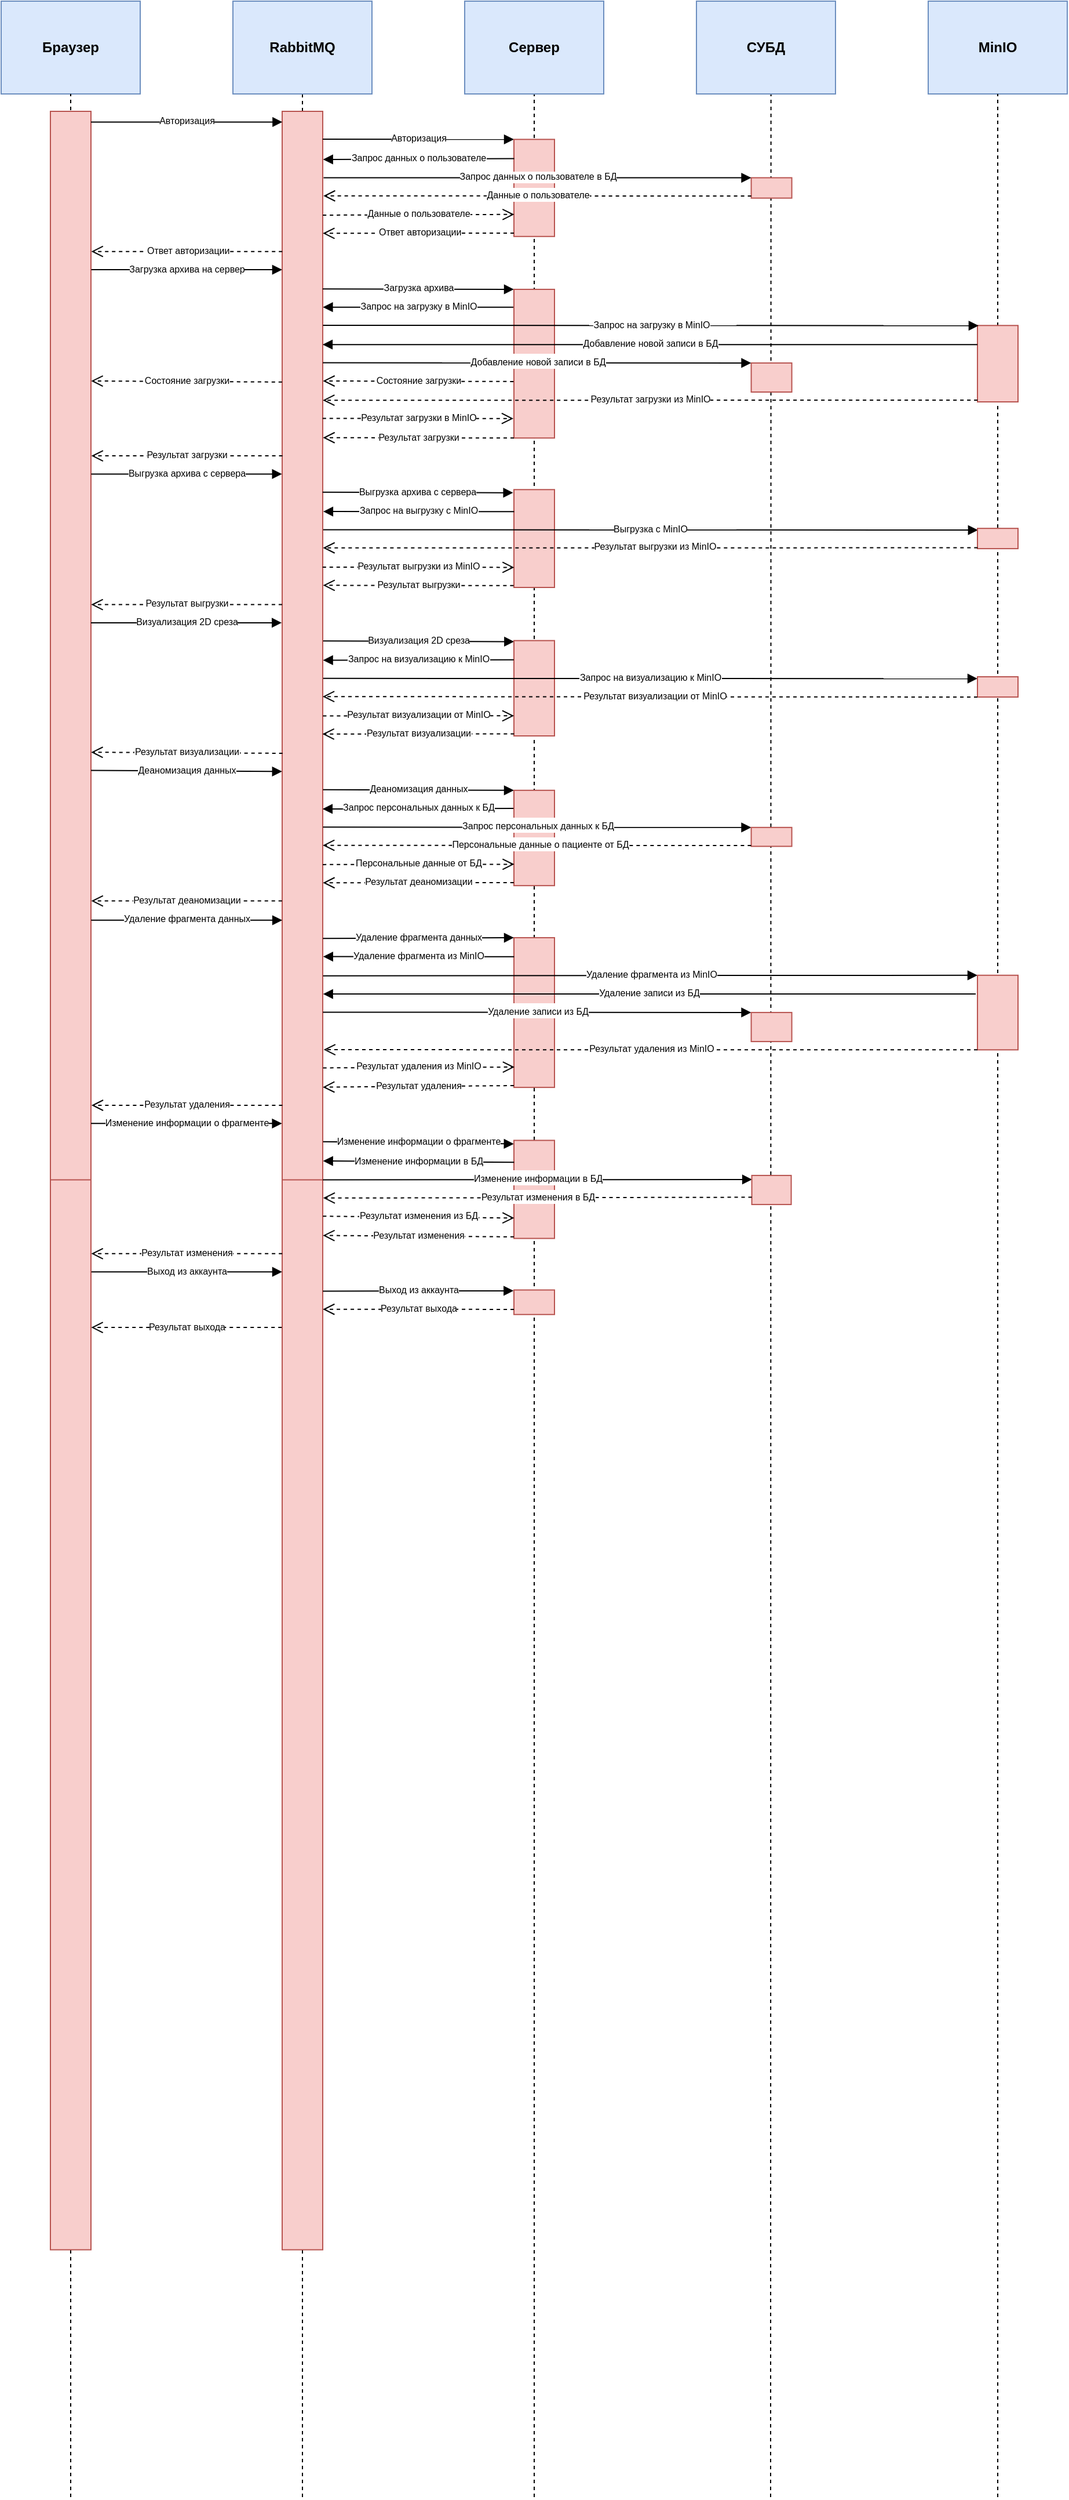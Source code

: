 <mxfile version="24.7.8">
  <diagram name="Page-1" id="-7-vLeRaQvUi-DyRjATi">
    <mxGraphModel dx="2049" dy="1191" grid="1" gridSize="4" guides="1" tooltips="1" connect="1" arrows="1" fold="1" page="1" pageScale="1" pageWidth="850" pageHeight="1100" math="0" shadow="0">
      <root>
        <mxCell id="0" />
        <mxCell id="1" parent="0" />
        <mxCell id="jtM0x4LrWnEkOrYZ_eJX-8" value="" style="endArrow=none;dashed=1;html=1;rounded=0;entryX=0.536;entryY=1.002;entryDx=0;entryDy=0;entryPerimeter=0;" edge="1" parent="1" target="QcKT72nkIw5ETrxxPbvO-3">
          <mxGeometry width="50" height="50" relative="1" as="geometry">
            <mxPoint x="704" y="2192" as="sourcePoint" />
            <mxPoint x="704" y="124" as="targetPoint" />
          </mxGeometry>
        </mxCell>
        <mxCell id="DCnHzgPeeYYXoKH0LnII-5" value="" style="endArrow=none;dashed=1;html=1;rounded=0;entryX=0.5;entryY=1;entryDx=0;entryDy=0;" parent="1" source="DCnHzgPeeYYXoKH0LnII-15" target="QcKT72nkIw5ETrxxPbvO-2" edge="1">
          <mxGeometry width="50" height="50" relative="1" as="geometry">
            <mxPoint x="300" y="1080" as="sourcePoint" />
            <mxPoint x="300.1" y="130" as="targetPoint" />
          </mxGeometry>
        </mxCell>
        <mxCell id="DCnHzgPeeYYXoKH0LnII-6" value="" style="endArrow=none;dashed=1;html=1;rounded=0;entryX=0.5;entryY=1;entryDx=0;entryDy=0;" parent="1" target="DCnHzgPeeYYXoKH0LnII-3" edge="1">
          <mxGeometry width="50" height="50" relative="1" as="geometry">
            <mxPoint x="500" y="2192" as="sourcePoint" />
            <mxPoint x="499.71" y="130" as="targetPoint" />
          </mxGeometry>
        </mxCell>
        <mxCell id="QcKT72nkIw5ETrxxPbvO-1" value="&lt;b&gt;Браузер&lt;/b&gt;" style="html=1;whiteSpace=wrap;fillColor=#dae8fc;strokeColor=#6c8ebf;" parent="1" vertex="1">
          <mxGeometry x="40" y="40" width="120" height="80" as="geometry" />
        </mxCell>
        <mxCell id="QcKT72nkIw5ETrxxPbvO-2" value="&lt;b&gt;RabbitMQ&lt;/b&gt;" style="html=1;whiteSpace=wrap;fillColor=#dae8fc;strokeColor=#6c8ebf;" parent="1" vertex="1">
          <mxGeometry x="240" y="40" width="120" height="80" as="geometry" />
        </mxCell>
        <mxCell id="QcKT72nkIw5ETrxxPbvO-3" value="&lt;b&gt;СУБД&lt;/b&gt;" style="html=1;whiteSpace=wrap;fillColor=#dae8fc;strokeColor=#6c8ebf;" parent="1" vertex="1">
          <mxGeometry x="640" y="40" width="120" height="80" as="geometry" />
        </mxCell>
        <mxCell id="DCnHzgPeeYYXoKH0LnII-3" value="&lt;b&gt;Сервер&lt;/b&gt;" style="html=1;whiteSpace=wrap;fillColor=#dae8fc;strokeColor=#6c8ebf;" parent="1" vertex="1">
          <mxGeometry x="440" y="40" width="120" height="80" as="geometry" />
        </mxCell>
        <mxCell id="DCnHzgPeeYYXoKH0LnII-13" value="" style="endArrow=none;dashed=1;html=1;rounded=0;entryX=0.5;entryY=1;entryDx=0;entryDy=0;" parent="1" target="QcKT72nkIw5ETrxxPbvO-1" edge="1">
          <mxGeometry width="50" height="50" relative="1" as="geometry">
            <mxPoint x="100" y="2192" as="sourcePoint" />
            <mxPoint x="100" y="590" as="targetPoint" />
          </mxGeometry>
        </mxCell>
        <mxCell id="DCnHzgPeeYYXoKH0LnII-8" value="" style="rounded=0;whiteSpace=wrap;html=1;rotation=90;labelBackgroundColor=none;glass=0;fillColor=#f8cecc;strokeColor=#b85450;" parent="1" vertex="1">
          <mxGeometry x="-361.25" y="578.75" width="922.5" height="35" as="geometry" />
        </mxCell>
        <mxCell id="DCnHzgPeeYYXoKH0LnII-16" value="" style="endArrow=none;dashed=1;html=1;rounded=0;" parent="1" target="DCnHzgPeeYYXoKH0LnII-15" edge="1">
          <mxGeometry width="50" height="50" relative="1" as="geometry">
            <mxPoint x="300" y="2192" as="sourcePoint" />
            <mxPoint x="300" y="120" as="targetPoint" />
          </mxGeometry>
        </mxCell>
        <mxCell id="DCnHzgPeeYYXoKH0LnII-15" value="" style="rounded=0;whiteSpace=wrap;html=1;rotation=90;labelBackgroundColor=none;glass=0;fillColor=#f8cecc;strokeColor=#b85450;" parent="1" vertex="1">
          <mxGeometry x="-161.25" y="578.75" width="922.5" height="35" as="geometry" />
        </mxCell>
        <mxCell id="DCnHzgPeeYYXoKH0LnII-17" value="&lt;font style=&quot;font-size: 8px;&quot;&gt;Авторизация&lt;/font&gt;" style="html=1;verticalAlign=bottom;endArrow=block;curved=0;rounded=0;exitX=0.01;exitY=0;exitDx=0;exitDy=0;exitPerimeter=0;jumpSize=6;movable=1;resizable=1;rotatable=1;deletable=1;editable=1;locked=0;connectable=1;shadow=0;strokeWidth=1;entryX=0.01;entryY=0.994;entryDx=0;entryDy=0;entryPerimeter=0;targetPerimeterSpacing=0;spacingTop=0;spacing=-5;sourcePerimeterSpacing=0;endSize=6;startSize=6;" parent="1" source="DCnHzgPeeYYXoKH0LnII-8" target="DCnHzgPeeYYXoKH0LnII-15" edge="1">
          <mxGeometry x="0.0" width="80" relative="1" as="geometry">
            <mxPoint x="269.825" y="151.288" as="sourcePoint" />
            <mxPoint x="283" y="150" as="targetPoint" />
            <mxPoint as="offset" />
          </mxGeometry>
        </mxCell>
        <mxCell id="DCnHzgPeeYYXoKH0LnII-18" value="Авторизация" style="html=1;verticalAlign=bottom;endArrow=block;curved=0;rounded=0;exitX=0.026;exitY=0.003;exitDx=0;exitDy=0;exitPerimeter=0;jumpSize=6;movable=1;resizable=1;rotatable=1;deletable=1;editable=1;locked=0;connectable=1;shadow=0;strokeWidth=1;entryX=0;entryY=1;entryDx=0;entryDy=0;targetPerimeterSpacing=0;spacingTop=0;spacing=-5;sourcePerimeterSpacing=0;endSize=6;startSize=6;fontSize=8;" parent="1" source="DCnHzgPeeYYXoKH0LnII-15" target="DCnHzgPeeYYXoKH0LnII-19" edge="1">
          <mxGeometry x="0.0" width="80" relative="1" as="geometry">
            <mxPoint x="320" y="162" as="sourcePoint" />
            <mxPoint x="486" y="160" as="targetPoint" />
            <mxPoint as="offset" />
          </mxGeometry>
        </mxCell>
        <mxCell id="DCnHzgPeeYYXoKH0LnII-19" value="" style="rounded=0;whiteSpace=wrap;html=1;rotation=90;labelBackgroundColor=none;glass=0;fillColor=#f8cecc;strokeColor=#b85450;" parent="1" vertex="1">
          <mxGeometry x="458.15" y="183.53" width="83.7" height="35" as="geometry" />
        </mxCell>
        <mxCell id="DCnHzgPeeYYXoKH0LnII-21" value="Запрос данных о пользователе" style="html=1;verticalAlign=bottom;endArrow=block;curved=0;rounded=0;jumpSize=6;movable=1;resizable=1;rotatable=1;deletable=1;editable=1;locked=0;connectable=1;shadow=0;strokeWidth=1;entryX=0.045;entryY=-0.009;entryDx=0;entryDy=0;targetPerimeterSpacing=0;spacingTop=0;spacing=-5;sourcePerimeterSpacing=0;endSize=6;startSize=6;entryPerimeter=0;fontSize=8;exitX=0.198;exitY=0.992;exitDx=0;exitDy=0;exitPerimeter=0;" parent="1" source="DCnHzgPeeYYXoKH0LnII-19" target="DCnHzgPeeYYXoKH0LnII-15" edge="1">
          <mxGeometry x="0.0" width="80" relative="1" as="geometry">
            <mxPoint x="477" y="177" as="sourcePoint" />
            <mxPoint x="320" y="183.26" as="targetPoint" />
            <mxPoint as="offset" />
          </mxGeometry>
        </mxCell>
        <mxCell id="DCnHzgPeeYYXoKH0LnII-22" value="" style="rounded=0;whiteSpace=wrap;html=1;rotation=90;labelBackgroundColor=none;glass=0;fillColor=#f8cecc;strokeColor=#b85450;" parent="1" vertex="1">
          <mxGeometry x="696" y="183.53" width="17.55" height="35" as="geometry" />
        </mxCell>
        <mxCell id="DCnHzgPeeYYXoKH0LnII-23" value="Запрос данных о пользователе в БД" style="html=1;verticalAlign=bottom;endArrow=block;curved=0;rounded=0;exitX=0.062;exitY=-0.021;exitDx=0;exitDy=0;exitPerimeter=0;jumpSize=6;movable=1;resizable=1;rotatable=1;deletable=1;editable=1;locked=0;connectable=1;shadow=0;strokeWidth=1;targetPerimeterSpacing=0;spacingTop=0;spacing=-5;sourcePerimeterSpacing=0;endSize=6;startSize=6;entryX=0;entryY=1;entryDx=0;entryDy=0;fontSize=8;" parent="1" source="DCnHzgPeeYYXoKH0LnII-15" target="DCnHzgPeeYYXoKH0LnII-22" edge="1">
          <mxGeometry x="0.0" width="80" relative="1" as="geometry">
            <mxPoint x="317.4" y="203.418" as="sourcePoint" />
            <mxPoint x="682.61" y="204.53" as="targetPoint" />
            <mxPoint as="offset" />
          </mxGeometry>
        </mxCell>
        <mxCell id="DCnHzgPeeYYXoKH0LnII-25" value="&lt;font style=&quot;font-size: 8px;&quot;&gt;Данные о пользователе&lt;/font&gt;" style="html=1;verticalAlign=bottom;endArrow=open;dashed=1;endSize=8;rounded=0;spacing=-5;fontSize=10;exitX=0.899;exitY=0.999;exitDx=0;exitDy=0;exitPerimeter=0;entryX=0.079;entryY=-0.017;entryDx=0;entryDy=0;entryPerimeter=0;" parent="1" source="DCnHzgPeeYYXoKH0LnII-22" target="DCnHzgPeeYYXoKH0LnII-15" edge="1">
          <mxGeometry x="0.0" relative="1" as="geometry">
            <mxPoint x="676" y="212" as="sourcePoint" />
            <mxPoint x="318" y="228" as="targetPoint" />
            <mxPoint as="offset" />
          </mxGeometry>
        </mxCell>
        <mxCell id="cB62RRdeZVZAQ7C6WHtT-1" value="&lt;font style=&quot;font-size: 8px;&quot;&gt;Данные о пользователе&lt;/font&gt;" style="html=1;verticalAlign=bottom;endArrow=open;dashed=1;endSize=8;rounded=0;exitX=0.097;exitY=-0.003;exitDx=0;exitDy=0;exitPerimeter=0;entryX=0.773;entryY=0.992;entryDx=0;entryDy=0;entryPerimeter=0;spacing=-5;fontSize=10;" parent="1" source="DCnHzgPeeYYXoKH0LnII-15" target="DCnHzgPeeYYXoKH0LnII-19" edge="1">
          <mxGeometry x="0.001" relative="1" as="geometry">
            <mxPoint x="322.55" y="237" as="sourcePoint" />
            <mxPoint x="687.55" y="237" as="targetPoint" />
            <mxPoint as="offset" />
          </mxGeometry>
        </mxCell>
        <mxCell id="cB62RRdeZVZAQ7C6WHtT-5" value="&lt;span style=&quot;font-size: 8px;&quot;&gt;&amp;nbsp;Ответ авторизации&lt;/span&gt;" style="html=1;verticalAlign=bottom;endArrow=open;dashed=1;endSize=8;rounded=0;exitX=0.965;exitY=1;exitDx=0;exitDy=0;exitPerimeter=0;spacing=-5;fontSize=10;entryX=0.114;entryY=-0.003;entryDx=0;entryDy=0;entryPerimeter=0;" parent="1" source="DCnHzgPeeYYXoKH0LnII-19" target="DCnHzgPeeYYXoKH0LnII-15" edge="1">
          <mxGeometry x="0.001" relative="1" as="geometry">
            <mxPoint x="473" y="236" as="sourcePoint" />
            <mxPoint x="320" y="240" as="targetPoint" />
            <mxPoint as="offset" />
          </mxGeometry>
        </mxCell>
        <mxCell id="cB62RRdeZVZAQ7C6WHtT-6" value="&lt;span style=&quot;font-size: 8px;&quot;&gt;&amp;nbsp;Ответ авторизации&lt;/span&gt;" style="html=1;verticalAlign=bottom;endArrow=open;dashed=1;endSize=8;rounded=0;exitX=0.131;exitY=0.997;exitDx=0;exitDy=0;exitPerimeter=0;spacing=-5;fontSize=10;entryX=0.131;entryY=-0.008;entryDx=0;entryDy=0;entryPerimeter=0;" parent="1" source="DCnHzgPeeYYXoKH0LnII-15" target="DCnHzgPeeYYXoKH0LnII-8" edge="1">
          <mxGeometry x="0.001" relative="1" as="geometry">
            <mxPoint x="277" y="252" as="sourcePoint" />
            <mxPoint x="112" y="252" as="targetPoint" />
            <mxPoint as="offset" />
          </mxGeometry>
        </mxCell>
        <mxCell id="jtM0x4LrWnEkOrYZ_eJX-1" value="&lt;span style=&quot;font-size: 8px;&quot;&gt;Загрузка архива на сервер&lt;/span&gt;" style="html=1;verticalAlign=bottom;endArrow=block;curved=0;rounded=0;exitX=0.148;exitY=-0.009;exitDx=0;exitDy=0;exitPerimeter=0;jumpSize=6;movable=1;resizable=1;rotatable=1;deletable=1;editable=1;locked=0;connectable=1;shadow=0;strokeWidth=1;entryX=0.148;entryY=1.001;entryDx=0;entryDy=0;entryPerimeter=0;targetPerimeterSpacing=0;spacingTop=0;spacing=-5;sourcePerimeterSpacing=0;endSize=6;startSize=6;" edge="1" parent="1" source="DCnHzgPeeYYXoKH0LnII-8" target="DCnHzgPeeYYXoKH0LnII-15">
          <mxGeometry x="0.0" width="80" relative="1" as="geometry">
            <mxPoint x="122" y="296" as="sourcePoint" />
            <mxPoint x="287" y="296" as="targetPoint" />
            <mxPoint as="offset" />
          </mxGeometry>
        </mxCell>
        <mxCell id="jtM0x4LrWnEkOrYZ_eJX-5" value="&lt;span style=&quot;font-size: 8px;&quot;&gt;Загрузка архива&lt;/span&gt;" style="html=1;verticalAlign=bottom;endArrow=block;curved=0;rounded=0;exitX=0.166;exitY=0.003;exitDx=0;exitDy=0;exitPerimeter=0;jumpSize=6;movable=1;resizable=1;rotatable=1;deletable=1;editable=1;locked=0;connectable=1;shadow=0;strokeWidth=1;targetPerimeterSpacing=0;spacingTop=0;spacing=-5;sourcePerimeterSpacing=0;endSize=6;startSize=6;entryX=0;entryY=1;entryDx=0;entryDy=0;" edge="1" parent="1" source="DCnHzgPeeYYXoKH0LnII-15" target="jtM0x4LrWnEkOrYZ_eJX-4">
          <mxGeometry x="0.0" width="80" relative="1" as="geometry">
            <mxPoint x="317.85" y="288.803" as="sourcePoint" />
            <mxPoint x="480" y="288" as="targetPoint" />
            <mxPoint as="offset" />
          </mxGeometry>
        </mxCell>
        <mxCell id="jtM0x4LrWnEkOrYZ_eJX-6" value="&lt;span style=&quot;font-size: 8px;&quot;&gt;Запрос на загрузку в MinIO&lt;/span&gt;" style="html=1;verticalAlign=bottom;endArrow=block;curved=0;rounded=0;jumpSize=6;movable=1;resizable=1;rotatable=1;deletable=1;editable=1;locked=0;connectable=1;shadow=0;strokeWidth=1;targetPerimeterSpacing=0;spacingTop=0;spacing=-5;sourcePerimeterSpacing=0;endSize=6;startSize=6;entryX=0.183;entryY=-0.005;entryDx=0;entryDy=0;entryPerimeter=0;exitX=0.12;exitY=0.993;exitDx=0;exitDy=0;exitPerimeter=0;" edge="1" parent="1" source="jtM0x4LrWnEkOrYZ_eJX-4" target="DCnHzgPeeYYXoKH0LnII-15">
          <mxGeometry x="0.0" width="80" relative="1" as="geometry">
            <mxPoint x="480" y="304" as="sourcePoint" />
            <mxPoint x="320" y="304" as="targetPoint" />
            <mxPoint as="offset" />
          </mxGeometry>
        </mxCell>
        <mxCell id="jtM0x4LrWnEkOrYZ_eJX-7" value="&lt;b&gt;MinIO&lt;/b&gt;" style="html=1;whiteSpace=wrap;fillColor=#dae8fc;strokeColor=#6c8ebf;" vertex="1" parent="1">
          <mxGeometry x="840" y="40" width="120" height="80" as="geometry" />
        </mxCell>
        <mxCell id="jtM0x4LrWnEkOrYZ_eJX-11" value="" style="endArrow=none;dashed=1;html=1;rounded=0;entryX=0.5;entryY=1;entryDx=0;entryDy=0;" edge="1" parent="1" target="jtM0x4LrWnEkOrYZ_eJX-7">
          <mxGeometry width="50" height="50" relative="1" as="geometry">
            <mxPoint x="900" y="2192" as="sourcePoint" />
            <mxPoint x="908" y="143.08" as="targetPoint" />
          </mxGeometry>
        </mxCell>
        <mxCell id="jtM0x4LrWnEkOrYZ_eJX-10" value="" style="rounded=0;whiteSpace=wrap;html=1;rotation=90;labelBackgroundColor=none;glass=0;fillColor=#f8cecc;strokeColor=#b85450;" vertex="1" parent="1">
          <mxGeometry x="867.08" y="335.07" width="65.85" height="35" as="geometry" />
        </mxCell>
        <mxCell id="jtM0x4LrWnEkOrYZ_eJX-14" value="" style="rounded=0;whiteSpace=wrap;html=1;rotation=90;labelBackgroundColor=none;glass=0;fillColor=#f8cecc;strokeColor=#b85450;" vertex="1" parent="1">
          <mxGeometry x="692.24" y="347" width="25.07" height="35" as="geometry" />
        </mxCell>
        <mxCell id="jtM0x4LrWnEkOrYZ_eJX-4" value="" style="rounded=0;whiteSpace=wrap;html=1;rotation=90;labelBackgroundColor=none;glass=0;fillColor=#f8cecc;strokeColor=#b85450;" vertex="1" parent="1">
          <mxGeometry x="435.91" y="335.07" width="128.18" height="35" as="geometry" />
        </mxCell>
        <mxCell id="jtM0x4LrWnEkOrYZ_eJX-9" value="&lt;span style=&quot;font-size: 8px;&quot;&gt;Запрос на загрузку в MinIO&lt;/span&gt;" style="html=1;verticalAlign=bottom;endArrow=block;curved=0;rounded=0;jumpSize=6;movable=1;resizable=1;rotatable=1;deletable=1;editable=1;locked=0;connectable=1;shadow=0;strokeWidth=1;targetPerimeterSpacing=0;spacingTop=0;spacing=-5;sourcePerimeterSpacing=0;endSize=6;startSize=6;exitX=0.2;exitY=-0.006;exitDx=0;exitDy=0;exitPerimeter=0;entryX=0.002;entryY=0.973;entryDx=0;entryDy=0;entryPerimeter=0;" edge="1" parent="1" source="DCnHzgPeeYYXoKH0LnII-15" target="jtM0x4LrWnEkOrYZ_eJX-10">
          <mxGeometry x="0.0" width="80" relative="1" as="geometry">
            <mxPoint x="322" y="324" as="sourcePoint" />
            <mxPoint x="880" y="320" as="targetPoint" />
            <mxPoint as="offset" />
          </mxGeometry>
        </mxCell>
        <mxCell id="jtM0x4LrWnEkOrYZ_eJX-13" value="&lt;span style=&quot;font-size: 8px;&quot;&gt;Добавление новой записи в БД&lt;/span&gt;" style="html=1;verticalAlign=bottom;endArrow=block;curved=0;rounded=0;jumpSize=6;movable=1;resizable=1;rotatable=1;deletable=1;editable=1;locked=0;connectable=1;shadow=0;strokeWidth=1;targetPerimeterSpacing=0;spacingTop=0;spacing=-5;sourcePerimeterSpacing=0;endSize=6;startSize=6;exitX=0.25;exitY=1;exitDx=0;exitDy=0;entryX=0.218;entryY=0.002;entryDx=0;entryDy=0;entryPerimeter=0;" edge="1" parent="1" source="jtM0x4LrWnEkOrYZ_eJX-10" target="DCnHzgPeeYYXoKH0LnII-15">
          <mxGeometry x="0.0" width="80" relative="1" as="geometry">
            <mxPoint x="878" y="336" as="sourcePoint" />
            <mxPoint x="320" y="336" as="targetPoint" />
            <mxPoint as="offset" />
          </mxGeometry>
        </mxCell>
        <mxCell id="jtM0x4LrWnEkOrYZ_eJX-15" value="&lt;span style=&quot;font-size: 8px;&quot;&gt;Добавление новой записи в БД&lt;/span&gt;" style="html=1;verticalAlign=bottom;endArrow=block;curved=0;rounded=0;jumpSize=6;movable=1;resizable=1;rotatable=1;deletable=1;editable=1;locked=0;connectable=1;shadow=0;strokeWidth=1;targetPerimeterSpacing=0;spacingTop=0;spacing=-5;sourcePerimeterSpacing=0;endSize=6;startSize=6;exitX=0.235;exitY=-0.002;exitDx=0;exitDy=0;exitPerimeter=0;entryX=0;entryY=1;entryDx=0;entryDy=0;" edge="1" parent="1" source="DCnHzgPeeYYXoKH0LnII-15" target="jtM0x4LrWnEkOrYZ_eJX-14">
          <mxGeometry x="0.0" width="80" relative="1" as="geometry">
            <mxPoint x="328" y="352" as="sourcePoint" />
            <mxPoint x="684" y="352" as="targetPoint" />
            <mxPoint as="offset" />
          </mxGeometry>
        </mxCell>
        <mxCell id="jtM0x4LrWnEkOrYZ_eJX-16" value="&lt;span style=&quot;font-size: 8px;&quot;&gt;Состояние загрузки&lt;/span&gt;" style="html=1;verticalAlign=bottom;endArrow=open;dashed=1;endSize=8;rounded=0;spacing=-5;fontSize=10;entryX=0.252;entryY=-0.006;entryDx=0;entryDy=0;entryPerimeter=0;exitX=0.62;exitY=1.01;exitDx=0;exitDy=0;exitPerimeter=0;" edge="1" parent="1" source="jtM0x4LrWnEkOrYZ_eJX-4" target="DCnHzgPeeYYXoKH0LnII-15">
          <mxGeometry x="0.001" relative="1" as="geometry">
            <mxPoint x="480" y="368" as="sourcePoint" />
            <mxPoint x="312" y="382" as="targetPoint" />
            <mxPoint as="offset" />
          </mxGeometry>
        </mxCell>
        <mxCell id="jtM0x4LrWnEkOrYZ_eJX-18" value="&lt;span style=&quot;font-size: 8px;&quot;&gt;Результат загрузки в MinIO&lt;/span&gt;" style="html=1;verticalAlign=bottom;endArrow=open;dashed=1;endSize=8;rounded=0;spacing=-5;fontSize=10;exitX=0.287;exitY=0.003;exitDx=0;exitDy=0;exitPerimeter=0;entryX=0.869;entryY=1.013;entryDx=0;entryDy=0;entryPerimeter=0;" edge="1" parent="1" source="DCnHzgPeeYYXoKH0LnII-15" target="jtM0x4LrWnEkOrYZ_eJX-4">
          <mxGeometry x="0.001" relative="1" as="geometry">
            <mxPoint x="320" y="400" as="sourcePoint" />
            <mxPoint x="480" y="400" as="targetPoint" />
            <mxPoint as="offset" />
          </mxGeometry>
        </mxCell>
        <mxCell id="jtM0x4LrWnEkOrYZ_eJX-19" value="&lt;span style=&quot;font-size: 8px;&quot;&gt;Состояние загрузки&lt;/span&gt;" style="html=1;verticalAlign=bottom;endArrow=open;dashed=1;endSize=8;rounded=0;spacing=-5;fontSize=10;exitX=0.253;exitY=1.003;exitDx=0;exitDy=0;exitPerimeter=0;entryX=0.252;entryY=-0.005;entryDx=0;entryDy=0;entryPerimeter=0;" edge="1" parent="1" source="DCnHzgPeeYYXoKH0LnII-15" target="DCnHzgPeeYYXoKH0LnII-8">
          <mxGeometry x="0.001" relative="1" as="geometry">
            <mxPoint x="281" y="369" as="sourcePoint" />
            <mxPoint x="120" y="368" as="targetPoint" />
            <mxPoint as="offset" />
          </mxGeometry>
        </mxCell>
        <mxCell id="jtM0x4LrWnEkOrYZ_eJX-21" value="&lt;span style=&quot;font-size: 8px;&quot;&gt;Результат загрузки&lt;/span&gt;" style="html=1;verticalAlign=bottom;endArrow=open;dashed=1;endSize=8;rounded=0;spacing=-5;fontSize=10;entryX=0.322;entryY=-0.009;entryDx=0;entryDy=0;entryPerimeter=0;exitX=0.322;exitY=0.992;exitDx=0;exitDy=0;exitPerimeter=0;" edge="1" parent="1" source="DCnHzgPeeYYXoKH0LnII-15" target="DCnHzgPeeYYXoKH0LnII-8">
          <mxGeometry x="0.001" relative="1" as="geometry">
            <mxPoint x="280" y="416" as="sourcePoint" />
            <mxPoint x="120" y="416" as="targetPoint" />
            <mxPoint as="offset" />
          </mxGeometry>
        </mxCell>
        <mxCell id="jtM0x4LrWnEkOrYZ_eJX-22" value="&lt;span style=&quot;font-size: 8px;&quot;&gt;Выгрузка архива с сервера&lt;/span&gt;" style="html=1;verticalAlign=bottom;endArrow=block;curved=0;rounded=0;exitX=0.339;exitY=-0.005;exitDx=0;exitDy=0;exitPerimeter=0;jumpSize=6;movable=1;resizable=1;rotatable=1;deletable=1;editable=1;locked=0;connectable=1;shadow=0;strokeWidth=1;targetPerimeterSpacing=0;spacingTop=0;spacing=-5;sourcePerimeterSpacing=0;endSize=6;startSize=6;entryX=0.339;entryY=1.004;entryDx=0;entryDy=0;entryPerimeter=0;" edge="1" parent="1" source="DCnHzgPeeYYXoKH0LnII-8" target="DCnHzgPeeYYXoKH0LnII-15">
          <mxGeometry x="0.0" width="80" relative="1" as="geometry">
            <mxPoint x="117.92" y="464.0" as="sourcePoint" />
            <mxPoint x="280" y="448" as="targetPoint" />
            <mxPoint as="offset" />
          </mxGeometry>
        </mxCell>
        <mxCell id="jtM0x4LrWnEkOrYZ_eJX-23" value="" style="rounded=0;whiteSpace=wrap;html=1;rotation=90;labelBackgroundColor=none;glass=0;fillColor=#f8cecc;strokeColor=#b85450;" vertex="1" parent="1">
          <mxGeometry x="457.82" y="485.82" width="84.36" height="35" as="geometry" />
        </mxCell>
        <mxCell id="jtM0x4LrWnEkOrYZ_eJX-25" value="&lt;span style=&quot;font-size: 8px;&quot;&gt;Выгрузка архива с сервера&lt;/span&gt;" style="html=1;verticalAlign=bottom;endArrow=block;curved=0;rounded=0;jumpSize=6;movable=1;resizable=1;rotatable=1;deletable=1;editable=1;locked=0;connectable=1;shadow=0;strokeWidth=1;targetPerimeterSpacing=0;spacingTop=0;spacing=-5;sourcePerimeterSpacing=0;endSize=6;startSize=6;exitX=0.356;exitY=0.004;exitDx=0;exitDy=0;exitPerimeter=0;entryX=0.032;entryY=1.019;entryDx=0;entryDy=0;entryPerimeter=0;" edge="1" parent="1" source="DCnHzgPeeYYXoKH0LnII-15" target="jtM0x4LrWnEkOrYZ_eJX-23">
          <mxGeometry x="0.0" width="80" relative="1" as="geometry">
            <mxPoint x="320" y="464" as="sourcePoint" />
            <mxPoint x="480" y="464" as="targetPoint" />
            <mxPoint as="offset" />
          </mxGeometry>
        </mxCell>
        <mxCell id="jtM0x4LrWnEkOrYZ_eJX-26" value="&lt;span style=&quot;font-size: 8px;&quot;&gt;Запрос на выгрузку с MinIO&lt;/span&gt;" style="html=1;verticalAlign=bottom;endArrow=block;curved=0;rounded=0;jumpSize=6;movable=1;resizable=1;rotatable=1;deletable=1;editable=1;locked=0;connectable=1;shadow=0;strokeWidth=1;targetPerimeterSpacing=0;spacingTop=0;spacing=-5;sourcePerimeterSpacing=0;endSize=6;startSize=6;entryX=0.322;entryY=-0.012;entryDx=0;entryDy=0;entryPerimeter=0;exitX=0.225;exitY=0.993;exitDx=0;exitDy=0;exitPerimeter=0;" edge="1" parent="1" source="jtM0x4LrWnEkOrYZ_eJX-23">
          <mxGeometry x="-0.0" width="80" relative="1" as="geometry">
            <mxPoint x="480" y="480" as="sourcePoint" />
            <mxPoint x="317.92" y="480.045" as="targetPoint" />
            <mxPoint as="offset" />
          </mxGeometry>
        </mxCell>
        <mxCell id="jtM0x4LrWnEkOrYZ_eJX-27" value="&lt;span style=&quot;font-size: 8px;&quot;&gt;Выгрузка с MinIO&lt;/span&gt;" style="html=1;verticalAlign=bottom;endArrow=block;curved=0;rounded=0;jumpSize=6;movable=1;resizable=1;rotatable=1;deletable=1;editable=1;locked=0;connectable=1;shadow=0;strokeWidth=1;targetPerimeterSpacing=0;spacingTop=0;spacing=-5;sourcePerimeterSpacing=0;endSize=6;startSize=6;exitX=0.339;exitY=-0.011;exitDx=0;exitDy=0;exitPerimeter=0;entryX=0.038;entryY=0.988;entryDx=0;entryDy=0;entryPerimeter=0;" edge="1" parent="1">
          <mxGeometry x="-0.001" width="80" relative="1" as="geometry">
            <mxPoint x="317.885" y="495.728" as="sourcePoint" />
            <mxPoint x="882.925" y="496.013" as="targetPoint" />
            <mxPoint as="offset" />
          </mxGeometry>
        </mxCell>
        <mxCell id="jtM0x4LrWnEkOrYZ_eJX-28" value="" style="rounded=0;whiteSpace=wrap;html=1;rotation=90;labelBackgroundColor=none;glass=0;fillColor=#f8cecc;strokeColor=#b85450;" vertex="1" parent="1">
          <mxGeometry x="891.27" y="485.81" width="17.46" height="35" as="geometry" />
        </mxCell>
        <mxCell id="jtM0x4LrWnEkOrYZ_eJX-30" value="&lt;span style=&quot;font-size: 8px;&quot;&gt;Результат загрузки из MinIO&lt;/span&gt;" style="html=1;verticalAlign=bottom;endArrow=open;dashed=1;endSize=8;rounded=0;spacing=-5;fontSize=10;exitX=0.978;exitY=0.998;exitDx=0;exitDy=0;exitPerimeter=0;entryX=0.27;entryY=-0.002;entryDx=0;entryDy=0;entryPerimeter=0;" edge="1" parent="1" source="jtM0x4LrWnEkOrYZ_eJX-10" target="DCnHzgPeeYYXoKH0LnII-15">
          <mxGeometry relative="1" as="geometry">
            <mxPoint x="840" y="382" as="sourcePoint" />
            <mxPoint x="464" y="392" as="targetPoint" />
            <mxPoint as="offset" />
          </mxGeometry>
        </mxCell>
        <mxCell id="jtM0x4LrWnEkOrYZ_eJX-32" value="&lt;span style=&quot;font-size: 8px;&quot;&gt;Результат загрузки&lt;/span&gt;" style="html=1;verticalAlign=bottom;endArrow=open;dashed=1;endSize=8;rounded=0;spacing=-5;fontSize=10;exitX=1;exitY=1;exitDx=0;exitDy=0;entryX=0.305;entryY=-0.006;entryDx=0;entryDy=0;entryPerimeter=0;" edge="1" parent="1" source="jtM0x4LrWnEkOrYZ_eJX-4" target="DCnHzgPeeYYXoKH0LnII-15">
          <mxGeometry x="0.001" relative="1" as="geometry">
            <mxPoint x="481" y="417" as="sourcePoint" />
            <mxPoint x="320" y="416" as="targetPoint" />
            <mxPoint as="offset" />
          </mxGeometry>
        </mxCell>
        <mxCell id="jtM0x4LrWnEkOrYZ_eJX-34" value="&lt;span style=&quot;font-size: 8px;&quot;&gt;Результат выгрузки из MinIO&lt;/span&gt;" style="html=1;verticalAlign=bottom;endArrow=open;dashed=1;endSize=8;rounded=0;spacing=-5;fontSize=10;exitX=0.957;exitY=0.995;exitDx=0;exitDy=0;exitPerimeter=0;entryX=0.408;entryY=-0.006;entryDx=0;entryDy=0;entryPerimeter=0;" edge="1" parent="1" source="jtM0x4LrWnEkOrYZ_eJX-28" target="DCnHzgPeeYYXoKH0LnII-15">
          <mxGeometry x="-0.014" relative="1" as="geometry">
            <mxPoint x="887" y="550" as="sourcePoint" />
            <mxPoint x="324" y="528" as="targetPoint" />
            <mxPoint as="offset" />
          </mxGeometry>
        </mxCell>
        <mxCell id="jtM0x4LrWnEkOrYZ_eJX-35" value="&lt;span style=&quot;font-size: 8px;&quot;&gt;Результат выгрузки из MinIO&lt;/span&gt;" style="html=1;verticalAlign=bottom;endArrow=open;dashed=1;endSize=8;rounded=0;spacing=-5;fontSize=10;exitX=0.426;exitY=0.003;exitDx=0;exitDy=0;exitPerimeter=0;entryX=0.795;entryY=0.993;entryDx=0;entryDy=0;entryPerimeter=0;" edge="1" parent="1" source="DCnHzgPeeYYXoKH0LnII-15" target="jtM0x4LrWnEkOrYZ_eJX-23">
          <mxGeometry x="0.001" relative="1" as="geometry">
            <mxPoint x="321" y="540" as="sourcePoint" />
            <mxPoint x="480" y="528" as="targetPoint" />
            <mxPoint as="offset" />
          </mxGeometry>
        </mxCell>
        <mxCell id="jtM0x4LrWnEkOrYZ_eJX-36" value="&lt;span style=&quot;font-size: 8px;&quot;&gt;Результат выгрузки&lt;/span&gt;" style="html=1;verticalAlign=bottom;endArrow=open;dashed=1;endSize=8;rounded=0;spacing=-5;fontSize=10;entryX=0.443;entryY=-0.008;entryDx=0;entryDy=0;entryPerimeter=0;exitX=0.981;exitY=1.009;exitDx=0;exitDy=0;exitPerimeter=0;" edge="1" parent="1" source="jtM0x4LrWnEkOrYZ_eJX-23" target="DCnHzgPeeYYXoKH0LnII-15">
          <mxGeometry x="0.001" relative="1" as="geometry">
            <mxPoint x="480" y="544" as="sourcePoint" />
            <mxPoint x="312" y="556" as="targetPoint" />
            <mxPoint as="offset" />
          </mxGeometry>
        </mxCell>
        <mxCell id="jtM0x4LrWnEkOrYZ_eJX-37" value="&lt;span style=&quot;font-size: 8px;&quot;&gt;Результат выгрузки&lt;/span&gt;" style="html=1;verticalAlign=bottom;endArrow=open;dashed=1;endSize=8;rounded=0;spacing=-5;fontSize=10;entryX=0.461;entryY=-0.005;entryDx=0;entryDy=0;entryPerimeter=0;exitX=0.461;exitY=1.001;exitDx=0;exitDy=0;exitPerimeter=0;" edge="1" parent="1" source="DCnHzgPeeYYXoKH0LnII-15" target="DCnHzgPeeYYXoKH0LnII-8">
          <mxGeometry x="0.001" relative="1" as="geometry">
            <mxPoint x="280" y="560" as="sourcePoint" />
            <mxPoint x="120" y="540" as="targetPoint" />
            <mxPoint as="offset" />
          </mxGeometry>
        </mxCell>
        <mxCell id="jtM0x4LrWnEkOrYZ_eJX-39" value="&lt;span style=&quot;font-size: 8px;&quot;&gt;Визуализация 2D среза&lt;/span&gt;" style="html=1;verticalAlign=bottom;endArrow=block;curved=0;rounded=0;exitX=0.478;exitY=0.001;exitDx=0;exitDy=0;exitPerimeter=0;jumpSize=6;movable=1;resizable=1;rotatable=1;deletable=1;editable=1;locked=0;connectable=1;shadow=0;strokeWidth=1;targetPerimeterSpacing=0;spacingTop=0;spacing=-5;sourcePerimeterSpacing=0;endSize=6;startSize=6;entryX=0.478;entryY=1.011;entryDx=0;entryDy=0;entryPerimeter=0;" edge="1" parent="1" source="DCnHzgPeeYYXoKH0LnII-8" target="DCnHzgPeeYYXoKH0LnII-15">
          <mxGeometry x="0.0" width="80" relative="1" as="geometry">
            <mxPoint x="120" y="576" as="sourcePoint" />
            <mxPoint x="280" y="576" as="targetPoint" />
            <mxPoint as="offset" />
          </mxGeometry>
        </mxCell>
        <mxCell id="jtM0x4LrWnEkOrYZ_eJX-40" value="&lt;span style=&quot;font-size: 8px;&quot;&gt;Визуализация 2D среза&lt;/span&gt;" style="html=1;verticalAlign=bottom;endArrow=block;curved=0;rounded=0;exitX=0.495;exitY=-0.011;exitDx=0;exitDy=0;exitPerimeter=0;jumpSize=6;movable=1;resizable=1;rotatable=1;deletable=1;editable=1;locked=0;connectable=1;shadow=0;strokeWidth=1;targetPerimeterSpacing=0;spacingTop=0;spacing=-5;sourcePerimeterSpacing=0;endSize=6;startSize=6;entryX=0.011;entryY=0.995;entryDx=0;entryDy=0;entryPerimeter=0;" edge="1" parent="1" source="DCnHzgPeeYYXoKH0LnII-15" target="jtM0x4LrWnEkOrYZ_eJX-41">
          <mxGeometry x="0.0" width="80" relative="1" as="geometry">
            <mxPoint x="320" y="592" as="sourcePoint" />
            <mxPoint x="480" y="592" as="targetPoint" />
            <mxPoint as="offset" />
          </mxGeometry>
        </mxCell>
        <mxCell id="jtM0x4LrWnEkOrYZ_eJX-41" value="" style="rounded=0;whiteSpace=wrap;html=1;rotation=90;labelBackgroundColor=none;glass=0;fillColor=#f8cecc;strokeColor=#b85450;" vertex="1" parent="1">
          <mxGeometry x="458.91" y="614.91" width="82.18" height="35" as="geometry" />
        </mxCell>
        <mxCell id="jtM0x4LrWnEkOrYZ_eJX-42" value="&lt;span style=&quot;font-size: 8px;&quot;&gt;Запрос на визуализацию к MinIO&lt;/span&gt;" style="html=1;verticalAlign=bottom;endArrow=block;curved=0;rounded=0;exitX=0.202;exitY=1.004;exitDx=0;exitDy=0;exitPerimeter=0;jumpSize=6;movable=1;resizable=1;rotatable=1;deletable=1;editable=1;locked=0;connectable=1;shadow=0;strokeWidth=1;targetPerimeterSpacing=0;spacingTop=0;spacing=-5;sourcePerimeterSpacing=0;endSize=6;startSize=6;entryX=0.513;entryY=-0.008;entryDx=0;entryDy=0;entryPerimeter=0;" edge="1" parent="1" source="jtM0x4LrWnEkOrYZ_eJX-41" target="DCnHzgPeeYYXoKH0LnII-15">
          <mxGeometry x="0.0" width="80" relative="1" as="geometry">
            <mxPoint x="478" y="608" as="sourcePoint" />
            <mxPoint x="320" y="608" as="targetPoint" />
            <mxPoint as="offset" />
          </mxGeometry>
        </mxCell>
        <mxCell id="jtM0x4LrWnEkOrYZ_eJX-43" value="&lt;span style=&quot;font-size: 8px;&quot;&gt;Запрос на визуализацию к MinIO&lt;/span&gt;" style="html=1;verticalAlign=bottom;endArrow=block;curved=0;rounded=0;exitX=0.53;exitY=-0.011;exitDx=0;exitDy=0;exitPerimeter=0;jumpSize=6;movable=1;resizable=1;rotatable=1;deletable=1;editable=1;locked=0;connectable=1;shadow=0;strokeWidth=1;targetPerimeterSpacing=0;spacingTop=0;spacing=-5;sourcePerimeterSpacing=0;endSize=6;startSize=6;entryX=0.091;entryY=1;entryDx=0;entryDy=0;entryPerimeter=0;" edge="1" parent="1" source="DCnHzgPeeYYXoKH0LnII-15" target="jtM0x4LrWnEkOrYZ_eJX-44">
          <mxGeometry x="0.0" width="80" relative="1" as="geometry">
            <mxPoint x="322" y="624" as="sourcePoint" />
            <mxPoint x="876" y="624" as="targetPoint" />
            <mxPoint as="offset" />
          </mxGeometry>
        </mxCell>
        <mxCell id="jtM0x4LrWnEkOrYZ_eJX-44" value="" style="rounded=0;whiteSpace=wrap;html=1;rotation=90;labelBackgroundColor=none;glass=0;fillColor=#f8cecc;strokeColor=#b85450;" vertex="1" parent="1">
          <mxGeometry x="891.27" y="613.75" width="17.46" height="35" as="geometry" />
        </mxCell>
        <mxCell id="jtM0x4LrWnEkOrYZ_eJX-45" value="&lt;span style=&quot;font-size: 8px;&quot;&gt;Результат визуализации от MinIO&lt;/span&gt;" style="html=1;verticalAlign=bottom;endArrow=open;dashed=1;endSize=8;rounded=0;spacing=-5;fontSize=10;entryX=0.547;entryY=0.002;entryDx=0;entryDy=0;entryPerimeter=0;exitX=1;exitY=1;exitDx=0;exitDy=0;" edge="1" parent="1" source="jtM0x4LrWnEkOrYZ_eJX-44" target="DCnHzgPeeYYXoKH0LnII-15">
          <mxGeometry x="-0.014" relative="1" as="geometry">
            <mxPoint x="860" y="636" as="sourcePoint" />
            <mxPoint x="320" y="636" as="targetPoint" />
            <mxPoint as="offset" />
          </mxGeometry>
        </mxCell>
        <mxCell id="jtM0x4LrWnEkOrYZ_eJX-48" value="&lt;span style=&quot;font-size: 8px;&quot;&gt;Результат визуализации от MinIO&lt;/span&gt;" style="html=1;verticalAlign=bottom;endArrow=open;dashed=1;endSize=8;rounded=0;spacing=-5;fontSize=10;exitX=0.565;exitY=-0.006;exitDx=0;exitDy=0;exitPerimeter=0;entryX=0.789;entryY=0.998;entryDx=0;entryDy=0;entryPerimeter=0;" edge="1" parent="1" source="DCnHzgPeeYYXoKH0LnII-15" target="jtM0x4LrWnEkOrYZ_eJX-41">
          <mxGeometry x="0.001" relative="1" as="geometry">
            <mxPoint x="328" y="648.75" as="sourcePoint" />
            <mxPoint x="480" y="656" as="targetPoint" />
            <mxPoint as="offset" />
          </mxGeometry>
        </mxCell>
        <mxCell id="jtM0x4LrWnEkOrYZ_eJX-49" value="&lt;span style=&quot;font-size: 8px;&quot;&gt;Результат визуализации&lt;/span&gt;" style="html=1;verticalAlign=bottom;endArrow=open;dashed=1;endSize=8;rounded=0;spacing=-5;fontSize=10;entryX=0.582;entryY=0.008;entryDx=0;entryDy=0;entryPerimeter=0;exitX=0.978;exitY=0.995;exitDx=0;exitDy=0;exitPerimeter=0;" edge="1" parent="1" source="jtM0x4LrWnEkOrYZ_eJX-41" target="DCnHzgPeeYYXoKH0LnII-15">
          <mxGeometry x="0.002" relative="1" as="geometry">
            <mxPoint x="480" y="672" as="sourcePoint" />
            <mxPoint x="320" y="672" as="targetPoint" />
            <mxPoint as="offset" />
          </mxGeometry>
        </mxCell>
        <mxCell id="jtM0x4LrWnEkOrYZ_eJX-50" value="&lt;span style=&quot;font-size: 8px;&quot;&gt;Результат визуализации&lt;/span&gt;" style="html=1;verticalAlign=bottom;endArrow=open;dashed=1;endSize=8;rounded=0;spacing=-5;fontSize=10;entryX=0.599;entryY=-0.004;entryDx=0;entryDy=0;entryPerimeter=0;exitX=0.6;exitY=0.99;exitDx=0;exitDy=0;exitPerimeter=0;" edge="1" parent="1" source="DCnHzgPeeYYXoKH0LnII-15" target="DCnHzgPeeYYXoKH0LnII-8">
          <mxGeometry x="0.002" relative="1" as="geometry">
            <mxPoint x="280" y="688" as="sourcePoint" />
            <mxPoint x="120" y="688" as="targetPoint" />
            <mxPoint as="offset" />
          </mxGeometry>
        </mxCell>
        <mxCell id="jtM0x4LrWnEkOrYZ_eJX-51" value="&lt;span style=&quot;font-size: 8px;&quot;&gt;Деаномизация данных&lt;/span&gt;" style="html=1;verticalAlign=bottom;endArrow=block;curved=0;rounded=0;exitX=0.616;exitY=-0.001;exitDx=0;exitDy=0;exitPerimeter=0;jumpSize=6;movable=1;resizable=1;rotatable=1;deletable=1;editable=1;locked=0;connectable=1;shadow=0;strokeWidth=1;targetPerimeterSpacing=0;spacingTop=0;spacing=-5;sourcePerimeterSpacing=0;endSize=6;startSize=6;entryX=0.617;entryY=1.003;entryDx=0;entryDy=0;entryPerimeter=0;" edge="1" parent="1" source="DCnHzgPeeYYXoKH0LnII-8" target="DCnHzgPeeYYXoKH0LnII-15">
          <mxGeometry x="0.0" width="80" relative="1" as="geometry">
            <mxPoint x="120" y="704" as="sourcePoint" />
            <mxPoint x="276" y="703" as="targetPoint" />
            <mxPoint as="offset" />
          </mxGeometry>
        </mxCell>
        <mxCell id="jtM0x4LrWnEkOrYZ_eJX-52" value="&lt;span style=&quot;font-size: 8px;&quot;&gt;Деаномизация данных&lt;/span&gt;" style="html=1;verticalAlign=bottom;endArrow=block;curved=0;rounded=0;exitX=0.634;exitY=-0.006;exitDx=0;exitDy=0;exitPerimeter=0;jumpSize=6;movable=1;resizable=1;rotatable=1;deletable=1;editable=1;locked=0;connectable=1;shadow=0;strokeWidth=1;targetPerimeterSpacing=0;spacingTop=0;spacing=-5;sourcePerimeterSpacing=0;endSize=6;startSize=6;entryX=0;entryY=1;entryDx=0;entryDy=0;" edge="1" parent="1" source="DCnHzgPeeYYXoKH0LnII-15" target="jtM0x4LrWnEkOrYZ_eJX-53">
          <mxGeometry x="0.0" width="80" relative="1" as="geometry">
            <mxPoint x="320" y="720" as="sourcePoint" />
            <mxPoint x="476" y="720" as="targetPoint" />
            <mxPoint as="offset" />
          </mxGeometry>
        </mxCell>
        <mxCell id="jtM0x4LrWnEkOrYZ_eJX-53" value="" style="rounded=0;whiteSpace=wrap;html=1;rotation=90;labelBackgroundColor=none;glass=0;fillColor=#f8cecc;strokeColor=#b85450;" vertex="1" parent="1">
          <mxGeometry x="458.91" y="744" width="82.18" height="35" as="geometry" />
        </mxCell>
        <mxCell id="jtM0x4LrWnEkOrYZ_eJX-54" value="&lt;span style=&quot;font-size: 8px;&quot;&gt;Запрос персональных данных к БД&lt;/span&gt;" style="html=1;verticalAlign=bottom;endArrow=block;curved=0;rounded=0;exitX=0.19;exitY=1.011;exitDx=0;exitDy=0;exitPerimeter=0;jumpSize=6;movable=1;resizable=1;rotatable=1;deletable=1;editable=1;locked=0;connectable=1;shadow=0;strokeWidth=1;targetPerimeterSpacing=0;spacingTop=0;spacing=-5;sourcePerimeterSpacing=0;endSize=6;startSize=6;entryX=0.652;entryY=0.003;entryDx=0;entryDy=0;entryPerimeter=0;" edge="1" parent="1" source="jtM0x4LrWnEkOrYZ_eJX-53" target="DCnHzgPeeYYXoKH0LnII-15">
          <mxGeometry x="0.003" width="80" relative="1" as="geometry">
            <mxPoint x="480" y="736" as="sourcePoint" />
            <mxPoint x="318" y="736" as="targetPoint" />
            <mxPoint as="offset" />
          </mxGeometry>
        </mxCell>
        <mxCell id="jtM0x4LrWnEkOrYZ_eJX-55" value="&lt;span style=&quot;font-size: 8px;&quot;&gt;Запрос персональных данных к БД&lt;/span&gt;" style="html=1;verticalAlign=bottom;endArrow=block;curved=0;rounded=0;jumpSize=6;movable=1;resizable=1;rotatable=1;deletable=1;editable=1;locked=0;connectable=1;shadow=0;strokeWidth=1;targetPerimeterSpacing=0;spacingTop=0;spacing=-5;sourcePerimeterSpacing=0;endSize=6;startSize=6;exitX=0.669;exitY=-0.006;exitDx=0;exitDy=0;exitPerimeter=0;entryX=0;entryY=1;entryDx=0;entryDy=0;" edge="1" parent="1" source="DCnHzgPeeYYXoKH0LnII-15" target="jtM0x4LrWnEkOrYZ_eJX-56">
          <mxGeometry x="0.003" width="80" relative="1" as="geometry">
            <mxPoint x="320" y="752" as="sourcePoint" />
            <mxPoint x="684" y="752" as="targetPoint" />
            <mxPoint as="offset" />
          </mxGeometry>
        </mxCell>
        <mxCell id="jtM0x4LrWnEkOrYZ_eJX-56" value="" style="rounded=0;whiteSpace=wrap;html=1;rotation=90;labelBackgroundColor=none;glass=0;fillColor=#f8cecc;strokeColor=#b85450;" vertex="1" parent="1">
          <mxGeometry x="696.62" y="743.07" width="16.31" height="35" as="geometry" />
        </mxCell>
        <mxCell id="jtM0x4LrWnEkOrYZ_eJX-59" value="&lt;span style=&quot;font-size: 8px;&quot;&gt;Персональные данные о пациенте от БД&lt;/span&gt;" style="html=1;verticalAlign=bottom;endArrow=open;dashed=1;endSize=8;rounded=0;spacing=-5;fontSize=10;exitX=0.957;exitY=1.002;exitDx=0;exitDy=0;exitPerimeter=0;entryX=0.686;entryY=-0.001;entryDx=0;entryDy=0;entryPerimeter=0;" edge="1" parent="1" source="jtM0x4LrWnEkOrYZ_eJX-56" target="DCnHzgPeeYYXoKH0LnII-15">
          <mxGeometry x="-0.014" relative="1" as="geometry">
            <mxPoint x="674" y="768" as="sourcePoint" />
            <mxPoint x="336" y="768" as="targetPoint" />
            <mxPoint as="offset" />
          </mxGeometry>
        </mxCell>
        <mxCell id="jtM0x4LrWnEkOrYZ_eJX-61" value="&lt;span style=&quot;font-size: 8px;&quot;&gt;Персональные данные от БД&lt;/span&gt;" style="html=1;verticalAlign=bottom;endArrow=open;dashed=1;endSize=8;rounded=0;spacing=-5;fontSize=10;exitX=0.704;exitY=-0.003;exitDx=0;exitDy=0;exitPerimeter=0;entryX=0.776;entryY=0.991;entryDx=0;entryDy=0;entryPerimeter=0;" edge="1" parent="1" source="DCnHzgPeeYYXoKH0LnII-15" target="jtM0x4LrWnEkOrYZ_eJX-53">
          <mxGeometry x="0.001" relative="1" as="geometry">
            <mxPoint x="320" y="784" as="sourcePoint" />
            <mxPoint x="480" y="784" as="targetPoint" />
            <mxPoint as="offset" />
          </mxGeometry>
        </mxCell>
        <mxCell id="jtM0x4LrWnEkOrYZ_eJX-63" value="&lt;span style=&quot;font-size: 8px;&quot;&gt;Результат деаномизации&lt;/span&gt;" style="html=1;verticalAlign=bottom;endArrow=open;dashed=1;endSize=8;rounded=0;spacing=-5;fontSize=10;entryX=0.721;entryY=-0.005;entryDx=0;entryDy=0;entryPerimeter=0;exitX=0.969;exitY=1.004;exitDx=0;exitDy=0;exitPerimeter=0;" edge="1" parent="1" source="jtM0x4LrWnEkOrYZ_eJX-53" target="DCnHzgPeeYYXoKH0LnII-15">
          <mxGeometry x="0.002" relative="1" as="geometry">
            <mxPoint x="480" y="800" as="sourcePoint" />
            <mxPoint x="320" y="800" as="targetPoint" />
            <mxPoint as="offset" />
          </mxGeometry>
        </mxCell>
        <mxCell id="jtM0x4LrWnEkOrYZ_eJX-64" value="&lt;span style=&quot;font-size: 8px;&quot;&gt;Результат деаномизации&lt;/span&gt;" style="html=1;verticalAlign=bottom;endArrow=open;dashed=1;endSize=8;rounded=0;spacing=-5;fontSize=10;exitX=0.738;exitY=1.004;exitDx=0;exitDy=0;exitPerimeter=0;entryX=0.738;entryY=-0.008;entryDx=0;entryDy=0;entryPerimeter=0;" edge="1" parent="1" source="DCnHzgPeeYYXoKH0LnII-15" target="DCnHzgPeeYYXoKH0LnII-8">
          <mxGeometry x="0.002" relative="1" as="geometry">
            <mxPoint x="270" y="812" as="sourcePoint" />
            <mxPoint x="120" y="816" as="targetPoint" />
            <mxPoint as="offset" />
          </mxGeometry>
        </mxCell>
        <mxCell id="jtM0x4LrWnEkOrYZ_eJX-65" value="&lt;span style=&quot;font-size: 8px;&quot;&gt;Удаление фрагмента данных&lt;/span&gt;" style="html=1;verticalAlign=bottom;endArrow=block;curved=0;rounded=0;jumpSize=6;movable=1;resizable=1;rotatable=1;deletable=1;editable=1;locked=0;connectable=1;shadow=0;strokeWidth=1;targetPerimeterSpacing=0;spacingTop=0;spacing=-5;sourcePerimeterSpacing=0;endSize=6;startSize=6;exitX=0.756;exitY=-0.005;exitDx=0;exitDy=0;exitPerimeter=0;entryX=0.756;entryY=0.998;entryDx=0;entryDy=0;entryPerimeter=0;" edge="1" parent="1" source="DCnHzgPeeYYXoKH0LnII-8" target="DCnHzgPeeYYXoKH0LnII-15">
          <mxGeometry x="-0.0" width="80" relative="1" as="geometry">
            <mxPoint x="124" y="832" as="sourcePoint" />
            <mxPoint x="276" y="833" as="targetPoint" />
            <mxPoint as="offset" />
          </mxGeometry>
        </mxCell>
        <mxCell id="jtM0x4LrWnEkOrYZ_eJX-66" value="" style="rounded=0;whiteSpace=wrap;html=1;rotation=90;labelBackgroundColor=none;glass=0;fillColor=#f8cecc;strokeColor=#b85450;" vertex="1" parent="1">
          <mxGeometry x="435.46" y="894.52" width="129.09" height="35" as="geometry" />
        </mxCell>
        <mxCell id="jtM0x4LrWnEkOrYZ_eJX-67" value="&lt;span style=&quot;font-size: 8px;&quot;&gt;Удаление фрагмента данных&lt;/span&gt;" style="html=1;verticalAlign=bottom;endArrow=block;curved=0;rounded=0;jumpSize=6;movable=1;resizable=1;rotatable=1;deletable=1;editable=1;locked=0;connectable=1;shadow=0;strokeWidth=1;targetPerimeterSpacing=0;spacingTop=0;spacing=-5;sourcePerimeterSpacing=0;endSize=6;startSize=6;exitX=0.773;exitY=-0.005;exitDx=0;exitDy=0;exitPerimeter=0;entryX=0;entryY=1;entryDx=0;entryDy=0;" edge="1" parent="1" source="DCnHzgPeeYYXoKH0LnII-15" target="jtM0x4LrWnEkOrYZ_eJX-66">
          <mxGeometry x="0.0" width="80" relative="1" as="geometry">
            <mxPoint x="320" y="848" as="sourcePoint" />
            <mxPoint x="476" y="848" as="targetPoint" />
            <mxPoint as="offset" />
          </mxGeometry>
        </mxCell>
        <mxCell id="jtM0x4LrWnEkOrYZ_eJX-68" value="&lt;span style=&quot;font-size: 8px;&quot;&gt;Удаление фрагмента из MinIO&lt;/span&gt;" style="html=1;verticalAlign=bottom;endArrow=block;curved=0;rounded=0;exitX=0.127;exitY=0.995;exitDx=0;exitDy=0;exitPerimeter=0;jumpSize=6;movable=1;resizable=1;rotatable=1;deletable=1;editable=1;locked=0;connectable=1;shadow=0;strokeWidth=1;targetPerimeterSpacing=0;spacingTop=0;spacing=-5;sourcePerimeterSpacing=0;endSize=6;startSize=6;entryX=0.79;entryY=-0.01;entryDx=0;entryDy=0;entryPerimeter=0;" edge="1" parent="1" source="jtM0x4LrWnEkOrYZ_eJX-66" target="DCnHzgPeeYYXoKH0LnII-15">
          <mxGeometry x="0.0" width="80" relative="1" as="geometry">
            <mxPoint x="480" y="864" as="sourcePoint" />
            <mxPoint x="320" y="864" as="targetPoint" />
            <mxPoint as="offset" />
          </mxGeometry>
        </mxCell>
        <mxCell id="jtM0x4LrWnEkOrYZ_eJX-69" value="&lt;span style=&quot;font-size: 8px;&quot;&gt;Удаление фрагмента из MinIO&lt;/span&gt;" style="html=1;verticalAlign=bottom;endArrow=block;curved=0;rounded=0;jumpSize=6;movable=1;resizable=1;rotatable=1;deletable=1;editable=1;locked=0;connectable=1;shadow=0;strokeWidth=1;targetPerimeterSpacing=0;spacingTop=0;spacing=-5;sourcePerimeterSpacing=0;endSize=6;startSize=6;exitX=0.808;exitY=-0.009;exitDx=0;exitDy=0;exitPerimeter=0;entryX=0;entryY=1;entryDx=0;entryDy=0;" edge="1" parent="1" source="DCnHzgPeeYYXoKH0LnII-15" target="jtM0x4LrWnEkOrYZ_eJX-70">
          <mxGeometry x="0.003" width="80" relative="1" as="geometry">
            <mxPoint x="320" y="880" as="sourcePoint" />
            <mxPoint x="876" y="880" as="targetPoint" />
            <mxPoint as="offset" />
          </mxGeometry>
        </mxCell>
        <mxCell id="jtM0x4LrWnEkOrYZ_eJX-70" value="" style="rounded=0;whiteSpace=wrap;html=1;rotation=90;labelBackgroundColor=none;glass=0;fillColor=#f8cecc;strokeColor=#b85450;" vertex="1" parent="1">
          <mxGeometry x="867.86" y="894.52" width="64.29" height="35" as="geometry" />
        </mxCell>
        <mxCell id="jtM0x4LrWnEkOrYZ_eJX-71" value="&lt;span style=&quot;font-size: 8px;&quot;&gt;Удаление записи из БД&lt;/span&gt;" style="html=1;verticalAlign=bottom;endArrow=block;curved=0;rounded=0;jumpSize=6;movable=1;resizable=1;rotatable=1;deletable=1;editable=1;locked=0;connectable=1;shadow=0;strokeWidth=1;targetPerimeterSpacing=0;spacingTop=0;spacing=-5;sourcePerimeterSpacing=0;endSize=6;startSize=6;exitX=0.808;exitY=-0.009;exitDx=0;exitDy=0;exitPerimeter=0;entryX=0.825;entryY=-0.009;entryDx=0;entryDy=0;entryPerimeter=0;" edge="1" parent="1" target="DCnHzgPeeYYXoKH0LnII-15">
          <mxGeometry x="0.003" width="80" relative="1" as="geometry">
            <mxPoint x="881" y="896" as="sourcePoint" />
            <mxPoint x="320" y="896" as="targetPoint" />
            <mxPoint as="offset" />
          </mxGeometry>
        </mxCell>
        <mxCell id="jtM0x4LrWnEkOrYZ_eJX-74" value="&lt;span style=&quot;font-size: 8px;&quot;&gt;Удаление записи из БД&lt;/span&gt;" style="html=1;verticalAlign=bottom;endArrow=block;curved=0;rounded=0;jumpSize=6;movable=1;resizable=1;rotatable=1;deletable=1;editable=1;locked=0;connectable=1;shadow=0;strokeWidth=1;targetPerimeterSpacing=0;spacingTop=0;spacing=-5;sourcePerimeterSpacing=0;endSize=6;startSize=6;exitX=0.842;exitY=-0.004;exitDx=0;exitDy=0;exitPerimeter=0;entryX=0;entryY=1;entryDx=0;entryDy=0;" edge="1" parent="1" source="DCnHzgPeeYYXoKH0LnII-15" target="jtM0x4LrWnEkOrYZ_eJX-75">
          <mxGeometry x="0.003" width="80" relative="1" as="geometry">
            <mxPoint x="322" y="912" as="sourcePoint" />
            <mxPoint x="680" y="912" as="targetPoint" />
            <mxPoint as="offset" />
          </mxGeometry>
        </mxCell>
        <mxCell id="jtM0x4LrWnEkOrYZ_eJX-75" value="" style="rounded=0;whiteSpace=wrap;html=1;rotation=90;labelBackgroundColor=none;glass=0;fillColor=#f8cecc;strokeColor=#b85450;" vertex="1" parent="1">
          <mxGeometry x="692.24" y="907" width="25.07" height="35" as="geometry" />
        </mxCell>
        <mxCell id="jtM0x4LrWnEkOrYZ_eJX-76" value="&lt;span style=&quot;font-size: 8px;&quot;&gt;Результат удаления из MinIO&lt;/span&gt;" style="html=1;verticalAlign=bottom;endArrow=open;dashed=1;endSize=8;rounded=0;spacing=-5;fontSize=10;exitX=1;exitY=1;exitDx=0;exitDy=0;entryX=0.877;entryY=-0.023;entryDx=0;entryDy=0;entryPerimeter=0;" edge="1" parent="1" source="jtM0x4LrWnEkOrYZ_eJX-70" target="DCnHzgPeeYYXoKH0LnII-15">
          <mxGeometry relative="1" as="geometry">
            <mxPoint x="873" y="960" as="sourcePoint" />
            <mxPoint x="324" y="960" as="targetPoint" />
            <mxPoint as="offset" />
          </mxGeometry>
        </mxCell>
        <mxCell id="jtM0x4LrWnEkOrYZ_eJX-77" value="&lt;span style=&quot;font-size: 8px;&quot;&gt;Результат удаления из MinIO&lt;/span&gt;" style="html=1;verticalAlign=bottom;endArrow=open;dashed=1;endSize=8;rounded=0;spacing=-5;fontSize=10;exitX=0.894;exitY=-0.009;exitDx=0;exitDy=0;exitPerimeter=0;entryX=0.864;entryY=0.985;entryDx=0;entryDy=0;entryPerimeter=0;" edge="1" parent="1" source="DCnHzgPeeYYXoKH0LnII-15" target="jtM0x4LrWnEkOrYZ_eJX-66">
          <mxGeometry x="0.001" relative="1" as="geometry">
            <mxPoint x="320" y="960" as="sourcePoint" />
            <mxPoint x="480" y="960" as="targetPoint" />
            <mxPoint as="offset" />
          </mxGeometry>
        </mxCell>
        <mxCell id="jtM0x4LrWnEkOrYZ_eJX-78" value="&lt;span style=&quot;font-size: 8px;&quot;&gt;Результат удаления&lt;/span&gt;" style="html=1;verticalAlign=bottom;endArrow=open;dashed=1;endSize=8;rounded=0;spacing=-5;fontSize=10;exitX=0.988;exitY=1.002;exitDx=0;exitDy=0;exitPerimeter=0;entryX=0.912;entryY=-0.002;entryDx=0;entryDy=0;entryPerimeter=0;" edge="1" parent="1" source="jtM0x4LrWnEkOrYZ_eJX-66" target="DCnHzgPeeYYXoKH0LnII-15">
          <mxGeometry x="0.001" relative="1" as="geometry">
            <mxPoint x="477" y="977" as="sourcePoint" />
            <mxPoint x="324" y="976" as="targetPoint" />
            <mxPoint as="offset" />
          </mxGeometry>
        </mxCell>
        <mxCell id="jtM0x4LrWnEkOrYZ_eJX-79" value="&lt;span style=&quot;font-size: 8px;&quot;&gt;Результат удаления&lt;/span&gt;" style="html=1;verticalAlign=bottom;endArrow=open;dashed=1;endSize=8;rounded=0;spacing=-5;fontSize=10;exitX=0.929;exitY=0.994;exitDx=0;exitDy=0;exitPerimeter=0;entryX=0.929;entryY=-0.012;entryDx=0;entryDy=0;entryPerimeter=0;" edge="1" parent="1" source="DCnHzgPeeYYXoKH0LnII-15" target="DCnHzgPeeYYXoKH0LnII-8">
          <mxGeometry x="0.001" relative="1" as="geometry">
            <mxPoint x="284" y="988" as="sourcePoint" />
            <mxPoint x="120" y="992" as="targetPoint" />
            <mxPoint as="offset" />
          </mxGeometry>
        </mxCell>
        <mxCell id="jtM0x4LrWnEkOrYZ_eJX-80" value="" style="rounded=0;whiteSpace=wrap;html=1;rotation=90;labelBackgroundColor=none;glass=0;fillColor=#f8cecc;strokeColor=#b85450;" vertex="1" parent="1">
          <mxGeometry x="-361.25" y="1500" width="922.5" height="35" as="geometry" />
        </mxCell>
        <mxCell id="jtM0x4LrWnEkOrYZ_eJX-81" value="" style="rounded=0;whiteSpace=wrap;html=1;rotation=90;labelBackgroundColor=none;glass=0;fillColor=#f8cecc;strokeColor=#b85450;" vertex="1" parent="1">
          <mxGeometry x="-161.25" y="1500" width="922.5" height="35" as="geometry" />
        </mxCell>
        <mxCell id="jtM0x4LrWnEkOrYZ_eJX-82" value="&lt;span style=&quot;font-size: 8px;&quot;&gt;Изменение информации о фрагменте&lt;/span&gt;" style="html=1;verticalAlign=bottom;endArrow=block;curved=0;rounded=0;jumpSize=6;movable=1;resizable=1;rotatable=1;deletable=1;editable=1;locked=0;connectable=1;shadow=0;strokeWidth=1;targetPerimeterSpacing=0;spacingTop=0;spacing=-5;sourcePerimeterSpacing=0;endSize=6;startSize=6;exitX=0.963;exitY=-0.008;exitDx=0;exitDy=0;exitPerimeter=0;entryX=0.036;entryY=1.003;entryDx=0;entryDy=0;entryPerimeter=0;" edge="1" parent="1" source="DCnHzgPeeYYXoKH0LnII-15" target="jtM0x4LrWnEkOrYZ_eJX-83">
          <mxGeometry x="-0.0" width="80" relative="1" as="geometry">
            <mxPoint x="320.0" y="1024.005" as="sourcePoint" />
            <mxPoint x="480" y="1024" as="targetPoint" />
            <mxPoint as="offset" />
          </mxGeometry>
        </mxCell>
        <mxCell id="jtM0x4LrWnEkOrYZ_eJX-83" value="" style="rounded=0;whiteSpace=wrap;html=1;rotation=90;labelBackgroundColor=none;glass=0;fillColor=#f8cecc;strokeColor=#b85450;" vertex="1" parent="1">
          <mxGeometry x="457.73" y="1047" width="84.54" height="35" as="geometry" />
        </mxCell>
        <mxCell id="jtM0x4LrWnEkOrYZ_eJX-84" value="&lt;span style=&quot;font-size: 8px;&quot;&gt;Выход из аккаунта&lt;/span&gt;" style="html=1;verticalAlign=bottom;endArrow=block;curved=0;rounded=0;jumpSize=6;movable=1;resizable=1;rotatable=1;deletable=1;editable=1;locked=0;connectable=1;shadow=0;strokeWidth=1;targetPerimeterSpacing=0;spacingTop=0;spacing=-5;sourcePerimeterSpacing=0;endSize=6;startSize=6;exitX=0.086;exitY=-0.011;exitDx=0;exitDy=0;exitPerimeter=0;entryX=0.086;entryY=1;entryDx=0;entryDy=0;entryPerimeter=0;" edge="1" parent="1" source="jtM0x4LrWnEkOrYZ_eJX-80" target="jtM0x4LrWnEkOrYZ_eJX-81">
          <mxGeometry x="-0.0" width="80" relative="1" as="geometry">
            <mxPoint x="120.0" y="1140.005" as="sourcePoint" />
            <mxPoint x="284.685" y="1140.005" as="targetPoint" />
            <mxPoint as="offset" />
          </mxGeometry>
        </mxCell>
        <mxCell id="jtM0x4LrWnEkOrYZ_eJX-85" value="&lt;span style=&quot;font-size: 8px;&quot;&gt;Изменение информации в БД&lt;/span&gt;" style="html=1;verticalAlign=bottom;endArrow=block;curved=0;rounded=0;jumpSize=6;movable=1;resizable=1;rotatable=1;deletable=1;editable=1;locked=0;connectable=1;shadow=0;strokeWidth=1;targetPerimeterSpacing=0;spacingTop=0;spacing=-5;sourcePerimeterSpacing=0;endSize=6;startSize=6;entryX=0.981;entryY=-0.009;entryDx=0;entryDy=0;entryPerimeter=0;exitX=0.224;exitY=0.995;exitDx=0;exitDy=0;exitPerimeter=0;" edge="1" parent="1" source="jtM0x4LrWnEkOrYZ_eJX-83" target="DCnHzgPeeYYXoKH0LnII-15">
          <mxGeometry x="-0.0" width="80" relative="1" as="geometry">
            <mxPoint x="480" y="1040" as="sourcePoint" />
            <mxPoint x="320" y="1040" as="targetPoint" />
            <mxPoint as="offset" />
          </mxGeometry>
        </mxCell>
        <mxCell id="jtM0x4LrWnEkOrYZ_eJX-86" value="&lt;span style=&quot;font-size: 8px;&quot;&gt;Изменение информации в БД&lt;/span&gt;" style="html=1;verticalAlign=bottom;endArrow=block;curved=0;rounded=0;jumpSize=6;movable=1;resizable=1;rotatable=1;deletable=1;editable=1;locked=0;connectable=1;shadow=0;strokeWidth=1;targetPerimeterSpacing=0;spacingTop=0;spacing=-5;sourcePerimeterSpacing=0;endSize=6;startSize=6;exitX=0;exitY=0;exitDx=0;exitDy=0;entryX=0.14;entryY=0.991;entryDx=0;entryDy=0;entryPerimeter=0;" edge="1" parent="1" source="jtM0x4LrWnEkOrYZ_eJX-81" target="jtM0x4LrWnEkOrYZ_eJX-87">
          <mxGeometry x="-0.0" width="80" relative="1" as="geometry">
            <mxPoint x="320" y="1056" as="sourcePoint" />
            <mxPoint x="672" y="1056" as="targetPoint" />
            <mxPoint as="offset" />
          </mxGeometry>
        </mxCell>
        <mxCell id="jtM0x4LrWnEkOrYZ_eJX-87" value="" style="rounded=0;whiteSpace=wrap;html=1;rotation=90;labelBackgroundColor=none;glass=0;fillColor=#f8cecc;strokeColor=#b85450;" vertex="1" parent="1">
          <mxGeometry x="692.24" y="1048" width="25.07" height="34" as="geometry" />
        </mxCell>
        <mxCell id="jtM0x4LrWnEkOrYZ_eJX-89" value="&lt;span style=&quot;font-size: 8px;&quot;&gt;Результат изменения в БД&lt;/span&gt;" style="html=1;verticalAlign=bottom;endArrow=open;dashed=1;endSize=8;rounded=0;spacing=-5;fontSize=10;exitX=0.75;exitY=1;exitDx=0;exitDy=0;entryX=0.017;entryY=-0.011;entryDx=0;entryDy=0;entryPerimeter=0;" edge="1" parent="1" source="jtM0x4LrWnEkOrYZ_eJX-87" target="jtM0x4LrWnEkOrYZ_eJX-81">
          <mxGeometry relative="1" as="geometry">
            <mxPoint x="684" y="1072" as="sourcePoint" />
            <mxPoint x="320" y="1072" as="targetPoint" />
            <mxPoint as="offset" />
          </mxGeometry>
        </mxCell>
        <mxCell id="jtM0x4LrWnEkOrYZ_eJX-90" value="&lt;span style=&quot;font-size: 8px;&quot;&gt;Результат изменения из БД&lt;/span&gt;" style="html=1;verticalAlign=bottom;endArrow=open;dashed=1;endSize=8;rounded=0;spacing=-5;fontSize=10;exitX=0.034;exitY=-0.005;exitDx=0;exitDy=0;exitPerimeter=0;entryX=0.792;entryY=0.993;entryDx=0;entryDy=0;entryPerimeter=0;" edge="1" parent="1" source="jtM0x4LrWnEkOrYZ_eJX-81" target="jtM0x4LrWnEkOrYZ_eJX-83">
          <mxGeometry x="0.001" relative="1" as="geometry">
            <mxPoint x="322" y="1089" as="sourcePoint" />
            <mxPoint x="480" y="1088" as="targetPoint" />
            <mxPoint as="offset" />
          </mxGeometry>
        </mxCell>
        <mxCell id="jtM0x4LrWnEkOrYZ_eJX-91" value="&lt;span style=&quot;font-size: 8px;&quot;&gt;Результат изменения&lt;/span&gt;" style="html=1;verticalAlign=bottom;endArrow=open;dashed=1;endSize=8;rounded=0;spacing=-5;fontSize=10;entryX=0.052;entryY=-0.004;entryDx=0;entryDy=0;entryPerimeter=0;exitX=0.984;exitY=1.001;exitDx=0;exitDy=0;exitPerimeter=0;" edge="1" parent="1" source="jtM0x4LrWnEkOrYZ_eJX-83" target="jtM0x4LrWnEkOrYZ_eJX-81">
          <mxGeometry x="0.001" relative="1" as="geometry">
            <mxPoint x="480" y="1103" as="sourcePoint" />
            <mxPoint x="328" y="1104" as="targetPoint" />
            <mxPoint as="offset" />
          </mxGeometry>
        </mxCell>
        <mxCell id="jtM0x4LrWnEkOrYZ_eJX-92" value="&lt;span style=&quot;font-size: 8px;&quot;&gt;Результат изменения&lt;/span&gt;" style="html=1;verticalAlign=bottom;endArrow=open;dashed=1;endSize=8;rounded=0;spacing=-5;fontSize=10;entryX=0.069;entryY=-0.007;entryDx=0;entryDy=0;entryPerimeter=0;exitX=0.069;exitY=0.998;exitDx=0;exitDy=0;exitPerimeter=0;" edge="1" parent="1" source="jtM0x4LrWnEkOrYZ_eJX-81" target="jtM0x4LrWnEkOrYZ_eJX-80">
          <mxGeometry x="0.001" relative="1" as="geometry">
            <mxPoint x="276" y="1120" as="sourcePoint" />
            <mxPoint x="120" y="1121" as="targetPoint" />
            <mxPoint as="offset" />
          </mxGeometry>
        </mxCell>
        <mxCell id="jtM0x4LrWnEkOrYZ_eJX-93" value="&lt;span style=&quot;font-size: 8px;&quot;&gt;Изменение информации о фрагменте&lt;/span&gt;" style="html=1;verticalAlign=bottom;endArrow=block;curved=0;rounded=0;jumpSize=6;movable=1;resizable=1;rotatable=1;deletable=1;editable=1;locked=0;connectable=1;shadow=0;strokeWidth=1;targetPerimeterSpacing=0;spacingTop=0;spacing=-5;sourcePerimeterSpacing=0;endSize=6;startSize=6;exitX=0.946;exitY=-0.001;exitDx=0;exitDy=0;exitPerimeter=0;entryX=0.946;entryY=1.005;entryDx=0;entryDy=0;entryPerimeter=0;" edge="1" parent="1" source="DCnHzgPeeYYXoKH0LnII-8" target="DCnHzgPeeYYXoKH0LnII-15">
          <mxGeometry x="-0.0" width="80" relative="1" as="geometry">
            <mxPoint x="122" y="1008" as="sourcePoint" />
            <mxPoint x="280" y="1008" as="targetPoint" />
            <mxPoint as="offset" />
          </mxGeometry>
        </mxCell>
        <mxCell id="jtM0x4LrWnEkOrYZ_eJX-94" value="&lt;span style=&quot;font-size: 8px;&quot;&gt;Выход из аккаунта&lt;/span&gt;" style="html=1;verticalAlign=bottom;endArrow=block;curved=0;rounded=0;jumpSize=6;movable=1;resizable=1;rotatable=1;deletable=1;editable=1;locked=0;connectable=1;shadow=0;strokeWidth=1;targetPerimeterSpacing=0;spacingTop=0;spacing=-5;sourcePerimeterSpacing=0;endSize=6;startSize=6;exitX=0.104;exitY=-0.003;exitDx=0;exitDy=0;exitPerimeter=0;entryX=0.033;entryY=1.01;entryDx=0;entryDy=0;entryPerimeter=0;" edge="1" parent="1" source="jtM0x4LrWnEkOrYZ_eJX-81" target="jtM0x4LrWnEkOrYZ_eJX-95">
          <mxGeometry x="-0.0" width="80" relative="1" as="geometry">
            <mxPoint x="320" y="1152" as="sourcePoint" />
            <mxPoint x="480" y="1152" as="targetPoint" />
            <mxPoint as="offset" />
          </mxGeometry>
        </mxCell>
        <mxCell id="jtM0x4LrWnEkOrYZ_eJX-95" value="" style="rounded=0;whiteSpace=wrap;html=1;rotation=90;labelBackgroundColor=none;glass=0;fillColor=#f8cecc;strokeColor=#b85450;" vertex="1" parent="1">
          <mxGeometry x="489.43" y="1144.3" width="21.14" height="35" as="geometry" />
        </mxCell>
        <mxCell id="jtM0x4LrWnEkOrYZ_eJX-96" value="&lt;span style=&quot;font-size: 8px;&quot;&gt;Результат выхода&lt;/span&gt;" style="html=1;verticalAlign=bottom;endArrow=open;dashed=1;endSize=8;rounded=0;spacing=-5;fontSize=10;entryX=0.121;entryY=-0.002;entryDx=0;entryDy=0;entryPerimeter=0;exitX=0.791;exitY=0.999;exitDx=0;exitDy=0;exitPerimeter=0;" edge="1" parent="1" source="jtM0x4LrWnEkOrYZ_eJX-95" target="jtM0x4LrWnEkOrYZ_eJX-81">
          <mxGeometry x="0.001" relative="1" as="geometry">
            <mxPoint x="480" y="1168" as="sourcePoint" />
            <mxPoint x="320" y="1168" as="targetPoint" />
            <mxPoint as="offset" />
          </mxGeometry>
        </mxCell>
        <mxCell id="jtM0x4LrWnEkOrYZ_eJX-97" value="&lt;span style=&quot;font-size: 8px;&quot;&gt;Результат выхода&lt;/span&gt;" style="html=1;verticalAlign=bottom;endArrow=open;dashed=1;endSize=8;rounded=0;spacing=-5;fontSize=10;exitX=0.138;exitY=1.011;exitDx=0;exitDy=0;exitPerimeter=0;entryX=0.138;entryY=-0.006;entryDx=0;entryDy=0;entryPerimeter=0;" edge="1" parent="1" source="jtM0x4LrWnEkOrYZ_eJX-81" target="jtM0x4LrWnEkOrYZ_eJX-80">
          <mxGeometry x="0.001" relative="1" as="geometry">
            <mxPoint x="281" y="1184" as="sourcePoint" />
            <mxPoint x="120" y="1184" as="targetPoint" />
            <mxPoint as="offset" />
          </mxGeometry>
        </mxCell>
      </root>
    </mxGraphModel>
  </diagram>
</mxfile>
